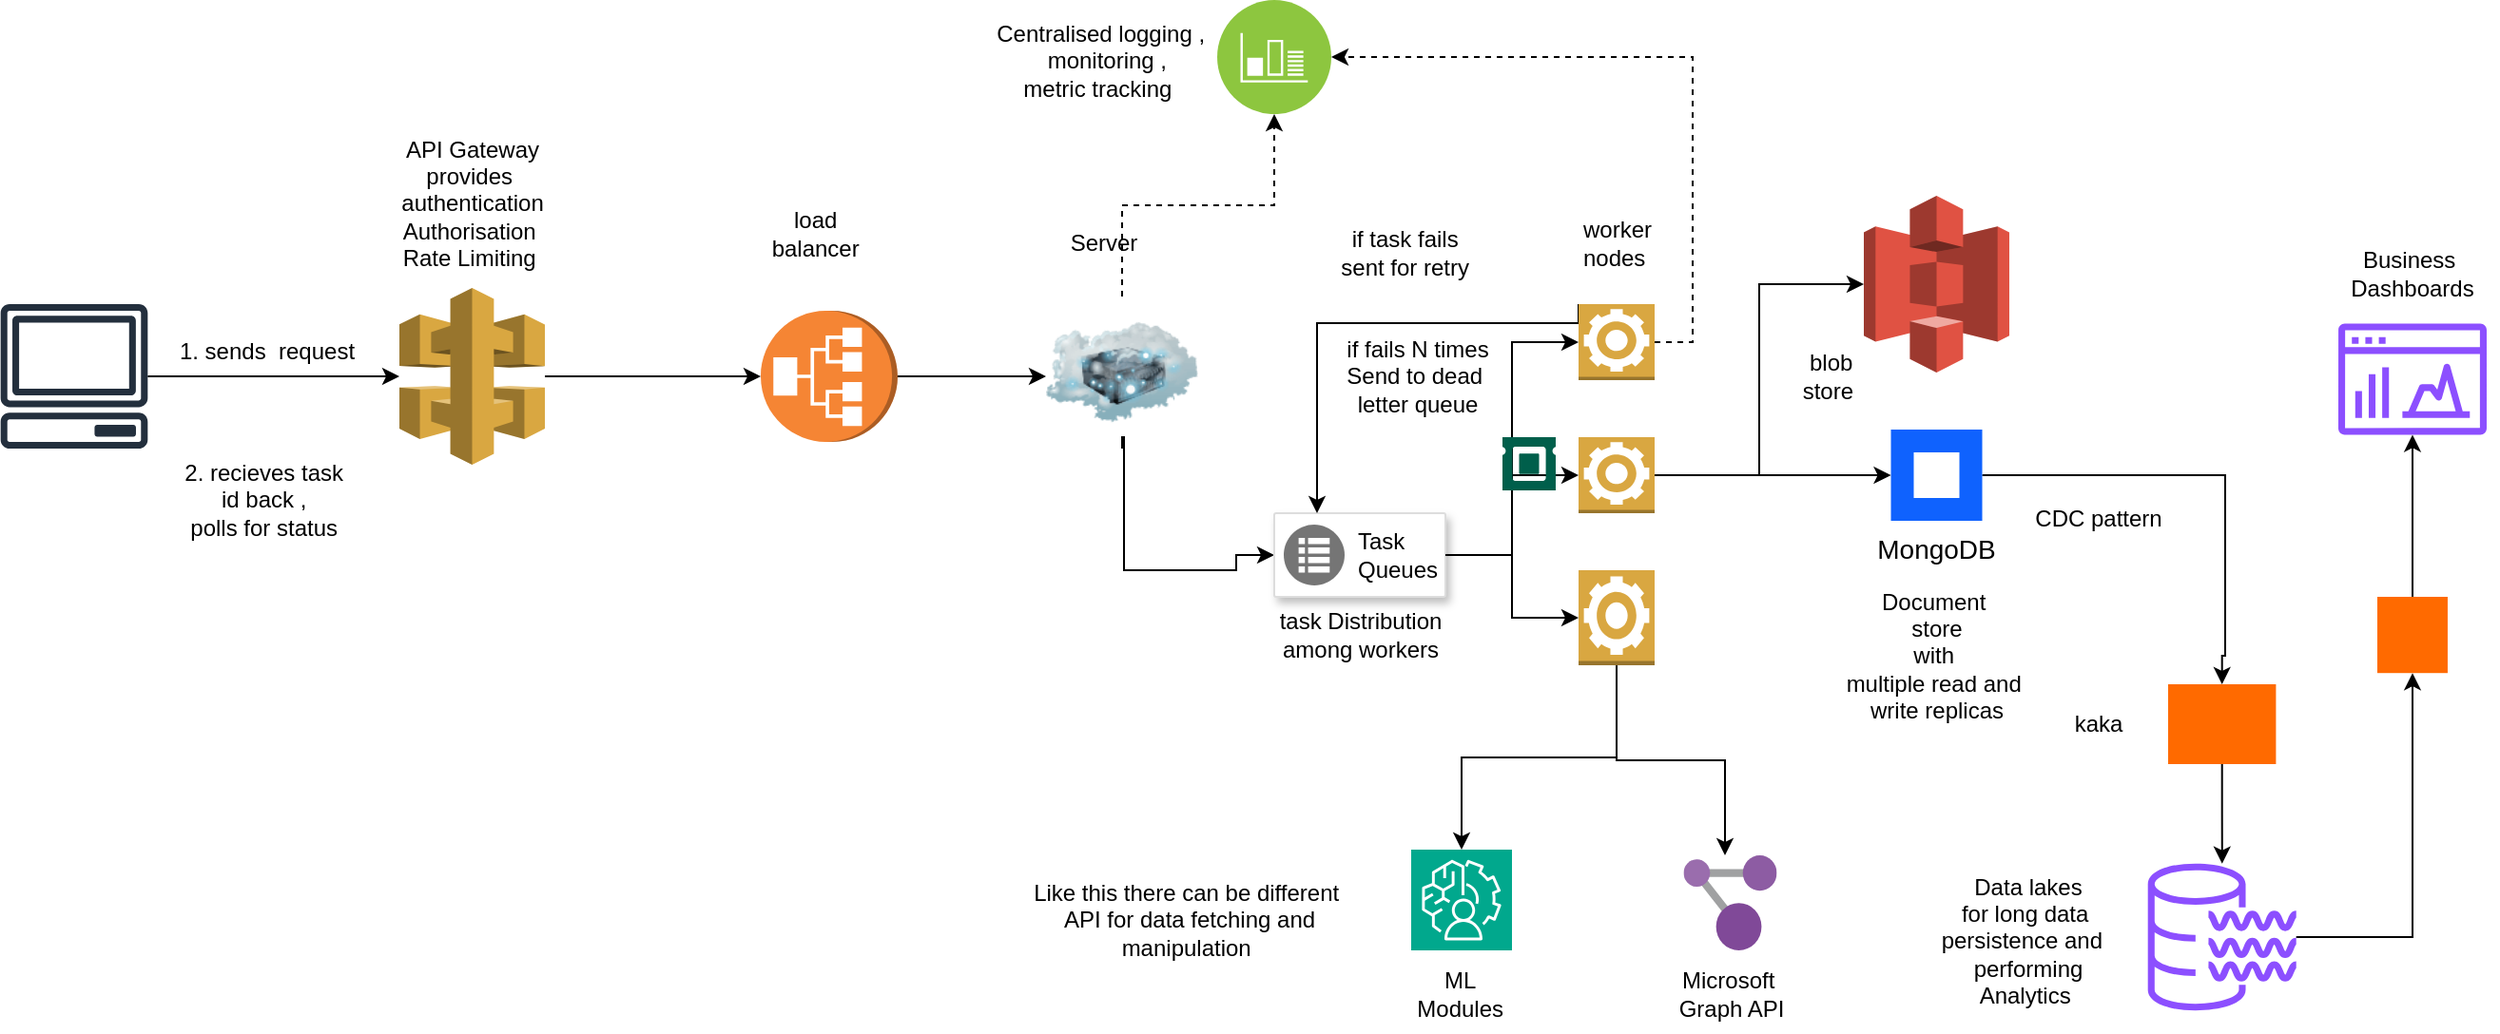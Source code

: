 <mxfile version="26.2.13">
  <diagram name="Page-1" id="xVxpuu_V1soBJb-fp25N">
    <mxGraphModel dx="1151" dy="532" grid="1" gridSize="10" guides="1" tooltips="1" connect="1" arrows="1" fold="1" page="1" pageScale="1" pageWidth="827" pageHeight="1169" math="0" shadow="0">
      <root>
        <mxCell id="0" />
        <mxCell id="1" parent="0" />
        <mxCell id="A8c8nlwpGiXMfHj1TzgM-2" style="edgeStyle=orthogonalEdgeStyle;rounded=0;orthogonalLoop=1;jettySize=auto;html=1;" edge="1" parent="1" source="A8c8nlwpGiXMfHj1TzgM-1">
          <mxGeometry relative="1" as="geometry">
            <mxPoint x="330" y="228" as="targetPoint" />
          </mxGeometry>
        </mxCell>
        <mxCell id="A8c8nlwpGiXMfHj1TzgM-1" value="" style="sketch=0;outlineConnect=0;fontColor=#232F3E;gradientColor=none;fillColor=#232F3D;strokeColor=none;dashed=0;verticalLabelPosition=bottom;verticalAlign=top;align=center;html=1;fontSize=12;fontStyle=0;aspect=fixed;pointerEvents=1;shape=mxgraph.aws4.client;" vertex="1" parent="1">
          <mxGeometry x="120" y="190" width="78" height="76" as="geometry" />
        </mxCell>
        <mxCell id="A8c8nlwpGiXMfHj1TzgM-3" value="" style="outlineConnect=0;dashed=0;verticalLabelPosition=bottom;verticalAlign=top;align=center;html=1;shape=mxgraph.aws3.api_gateway;fillColor=#D9A741;gradientColor=none;" vertex="1" parent="1">
          <mxGeometry x="330" y="181.5" width="76.5" height="93" as="geometry" />
        </mxCell>
        <mxCell id="A8c8nlwpGiXMfHj1TzgM-4" value="API Gateway&lt;br&gt;provides&amp;nbsp;&lt;div&gt;authentication&lt;/div&gt;&lt;div&gt;Authorisation&amp;nbsp;&lt;/div&gt;&lt;div&gt;Rate Limiting&amp;nbsp;&lt;/div&gt;" style="text;html=1;align=center;verticalAlign=middle;resizable=0;points=[];autosize=1;strokeColor=none;fillColor=none;" vertex="1" parent="1">
          <mxGeometry x="318.25" y="91.5" width="100" height="90" as="geometry" />
        </mxCell>
        <mxCell id="A8c8nlwpGiXMfHj1TzgM-7" style="edgeStyle=orthogonalEdgeStyle;rounded=0;orthogonalLoop=1;jettySize=auto;html=1;" edge="1" parent="1" source="A8c8nlwpGiXMfHj1TzgM-5">
          <mxGeometry relative="1" as="geometry">
            <mxPoint x="670" y="228" as="targetPoint" />
          </mxGeometry>
        </mxCell>
        <mxCell id="A8c8nlwpGiXMfHj1TzgM-5" value="" style="outlineConnect=0;dashed=0;verticalLabelPosition=bottom;verticalAlign=top;align=center;html=1;shape=mxgraph.aws3.application_load_balancer;fillColor=#F58534;gradientColor=none;direction=north;" vertex="1" parent="1">
          <mxGeometry x="520" y="193.5" width="72" height="69" as="geometry" />
        </mxCell>
        <mxCell id="A8c8nlwpGiXMfHj1TzgM-6" style="edgeStyle=orthogonalEdgeStyle;rounded=0;orthogonalLoop=1;jettySize=auto;html=1;entryX=0.5;entryY=0;entryDx=0;entryDy=0;entryPerimeter=0;" edge="1" parent="1" source="A8c8nlwpGiXMfHj1TzgM-3" target="A8c8nlwpGiXMfHj1TzgM-5">
          <mxGeometry relative="1" as="geometry" />
        </mxCell>
        <mxCell id="A8c8nlwpGiXMfHj1TzgM-11" style="edgeStyle=orthogonalEdgeStyle;rounded=0;orthogonalLoop=1;jettySize=auto;html=1;entryX=0;entryY=0.5;entryDx=0;entryDy=0;exitX=0.5;exitY=1;exitDx=0;exitDy=0;" edge="1" parent="1" source="A8c8nlwpGiXMfHj1TzgM-8" target="A8c8nlwpGiXMfHj1TzgM-15">
          <mxGeometry relative="1" as="geometry">
            <mxPoint x="710" y="70" as="targetPoint" />
            <Array as="points">
              <mxPoint x="710" y="260" />
              <mxPoint x="711" y="260" />
              <mxPoint x="711" y="330" />
              <mxPoint x="770" y="330" />
            </Array>
          </mxGeometry>
        </mxCell>
        <mxCell id="A8c8nlwpGiXMfHj1TzgM-38" style="edgeStyle=orthogonalEdgeStyle;rounded=0;orthogonalLoop=1;jettySize=auto;html=1;exitX=0.5;exitY=0;exitDx=0;exitDy=0;dashed=1;" edge="1" parent="1" source="A8c8nlwpGiXMfHj1TzgM-8" target="A8c8nlwpGiXMfHj1TzgM-39">
          <mxGeometry relative="1" as="geometry">
            <mxPoint x="760" y="70" as="targetPoint" />
          </mxGeometry>
        </mxCell>
        <mxCell id="A8c8nlwpGiXMfHj1TzgM-8" value="" style="image;html=1;image=img/lib/clip_art/networking/Cloud_Server_128x128.png" vertex="1" parent="1">
          <mxGeometry x="670" y="186" width="80" height="80" as="geometry" />
        </mxCell>
        <mxCell id="A8c8nlwpGiXMfHj1TzgM-9" value="load&amp;nbsp;&lt;div&gt;balancer&amp;nbsp;&lt;/div&gt;" style="text;html=1;align=center;verticalAlign=middle;resizable=0;points=[];autosize=1;strokeColor=none;fillColor=none;" vertex="1" parent="1">
          <mxGeometry x="515" y="133" width="70" height="40" as="geometry" />
        </mxCell>
        <mxCell id="A8c8nlwpGiXMfHj1TzgM-10" value="1. sends&amp;nbsp;&amp;nbsp;&lt;span style=&quot;background-color: transparent; color: light-dark(rgb(0, 0, 0), rgb(255, 255, 255));&quot;&gt;request&lt;/span&gt;" style="text;html=1;align=center;verticalAlign=middle;resizable=0;points=[];autosize=1;strokeColor=none;fillColor=none;" vertex="1" parent="1">
          <mxGeometry x="200" y="200" width="120" height="30" as="geometry" />
        </mxCell>
        <mxCell id="A8c8nlwpGiXMfHj1TzgM-50" style="edgeStyle=orthogonalEdgeStyle;rounded=0;orthogonalLoop=1;jettySize=auto;html=1;exitX=1;exitY=0.5;exitDx=0;exitDy=0;" edge="1" parent="1" source="A8c8nlwpGiXMfHj1TzgM-12" target="A8c8nlwpGiXMfHj1TzgM-51">
          <mxGeometry relative="1" as="geometry">
            <mxPoint x="1230" y="442" as="targetPoint" />
            <Array as="points">
              <mxPoint x="1290" y="280" />
              <mxPoint x="1290" y="375" />
            </Array>
          </mxGeometry>
        </mxCell>
        <mxCell id="A8c8nlwpGiXMfHj1TzgM-12" value="MongoDB" style="shape=rect;fillColor=#0F62FE;aspect=fixed;resizable=0;labelPosition=center;verticalLabelPosition=bottom;align=center;verticalAlign=top;strokeColor=none;fontSize=14;" vertex="1" parent="1">
          <mxGeometry x="1114.25" y="256" width="48" height="48" as="geometry" />
        </mxCell>
        <mxCell id="A8c8nlwpGiXMfHj1TzgM-13" value="" style="fillColor=#ffffff;strokeColor=none;dashed=0;outlineConnect=0;html=1;labelPosition=center;verticalLabelPosition=bottom;verticalAlign=top;part=1;movable=0;resizable=0;rotatable=0;shape=mxgraph.ibm_cloud.database--mongodb" vertex="1" parent="A8c8nlwpGiXMfHj1TzgM-12">
          <mxGeometry width="24" height="24" relative="1" as="geometry">
            <mxPoint x="12" y="12" as="offset" />
          </mxGeometry>
        </mxCell>
        <mxCell id="A8c8nlwpGiXMfHj1TzgM-14" value="2. recieves task&amp;nbsp;&lt;div&gt;id back ,&amp;nbsp;&lt;/div&gt;&lt;div&gt;polls for status&amp;nbsp;&lt;/div&gt;" style="text;html=1;align=center;verticalAlign=middle;resizable=0;points=[];autosize=1;strokeColor=none;fillColor=none;" vertex="1" parent="1">
          <mxGeometry x="205" y="262.5" width="110" height="60" as="geometry" />
        </mxCell>
        <mxCell id="A8c8nlwpGiXMfHj1TzgM-20" style="edgeStyle=orthogonalEdgeStyle;rounded=0;orthogonalLoop=1;jettySize=auto;html=1;exitX=1;exitY=0.5;exitDx=0;exitDy=0;entryX=0;entryY=0.5;entryDx=0;entryDy=0;entryPerimeter=0;" edge="1" parent="1" source="A8c8nlwpGiXMfHj1TzgM-15" target="A8c8nlwpGiXMfHj1TzgM-21">
          <mxGeometry relative="1" as="geometry">
            <mxPoint x="930" y="280" as="targetPoint" />
          </mxGeometry>
        </mxCell>
        <mxCell id="A8c8nlwpGiXMfHj1TzgM-23" style="edgeStyle=orthogonalEdgeStyle;rounded=0;orthogonalLoop=1;jettySize=auto;html=1;exitX=1;exitY=0.5;exitDx=0;exitDy=0;" edge="1" parent="1" source="A8c8nlwpGiXMfHj1TzgM-15" target="A8c8nlwpGiXMfHj1TzgM-22">
          <mxGeometry relative="1" as="geometry" />
        </mxCell>
        <mxCell id="A8c8nlwpGiXMfHj1TzgM-15" value="" style="strokeColor=#dddddd;shadow=1;strokeWidth=1;rounded=1;absoluteArcSize=1;arcSize=2;" vertex="1" parent="1">
          <mxGeometry x="790" y="300" width="90" height="44" as="geometry" />
        </mxCell>
        <mxCell id="A8c8nlwpGiXMfHj1TzgM-16" value="Task&#xa;Queues" style="sketch=0;dashed=0;connectable=0;html=1;fillColor=#757575;strokeColor=none;shape=mxgraph.gcp2.task_queues;part=1;labelPosition=right;verticalLabelPosition=middle;align=left;verticalAlign=middle;spacingLeft=5;fontSize=12;" vertex="1" parent="A8c8nlwpGiXMfHj1TzgM-15">
          <mxGeometry y="0.5" width="32" height="32" relative="1" as="geometry">
            <mxPoint x="5" y="-16" as="offset" />
          </mxGeometry>
        </mxCell>
        <mxCell id="A8c8nlwpGiXMfHj1TzgM-17" value="Server" style="text;html=1;align=center;verticalAlign=middle;resizable=0;points=[];autosize=1;strokeColor=none;fillColor=none;" vertex="1" parent="1">
          <mxGeometry x="670" y="143" width="60" height="30" as="geometry" />
        </mxCell>
        <mxCell id="A8c8nlwpGiXMfHj1TzgM-25" style="edgeStyle=orthogonalEdgeStyle;rounded=0;orthogonalLoop=1;jettySize=auto;html=1;exitX=0;exitY=0;exitDx=0;exitDy=0;exitPerimeter=0;entryX=0.25;entryY=0;entryDx=0;entryDy=0;" edge="1" parent="1" source="A8c8nlwpGiXMfHj1TzgM-18" target="A8c8nlwpGiXMfHj1TzgM-15">
          <mxGeometry relative="1" as="geometry">
            <Array as="points">
              <mxPoint x="950" y="200" />
              <mxPoint x="813" y="200" />
            </Array>
          </mxGeometry>
        </mxCell>
        <mxCell id="A8c8nlwpGiXMfHj1TzgM-18" value="" style="outlineConnect=0;dashed=0;verticalLabelPosition=bottom;verticalAlign=top;align=center;html=1;shape=mxgraph.aws3.worker;fillColor=#D9A741;gradientColor=none;" vertex="1" parent="1">
          <mxGeometry x="950" y="190" width="40" height="40" as="geometry" />
        </mxCell>
        <mxCell id="A8c8nlwpGiXMfHj1TzgM-19" style="edgeStyle=orthogonalEdgeStyle;rounded=0;orthogonalLoop=1;jettySize=auto;html=1;exitX=1;exitY=0.5;exitDx=0;exitDy=0;entryX=0;entryY=0.5;entryDx=0;entryDy=0;entryPerimeter=0;" edge="1" parent="1" source="A8c8nlwpGiXMfHj1TzgM-15" target="A8c8nlwpGiXMfHj1TzgM-18">
          <mxGeometry relative="1" as="geometry" />
        </mxCell>
        <mxCell id="A8c8nlwpGiXMfHj1TzgM-33" style="edgeStyle=orthogonalEdgeStyle;rounded=0;orthogonalLoop=1;jettySize=auto;html=1;exitX=1;exitY=0.5;exitDx=0;exitDy=0;exitPerimeter=0;entryX=0;entryY=0.5;entryDx=0;entryDy=0;" edge="1" parent="1" source="A8c8nlwpGiXMfHj1TzgM-21" target="A8c8nlwpGiXMfHj1TzgM-12">
          <mxGeometry relative="1" as="geometry" />
        </mxCell>
        <mxCell id="A8c8nlwpGiXMfHj1TzgM-21" value="" style="outlineConnect=0;dashed=0;verticalLabelPosition=bottom;verticalAlign=top;align=center;html=1;shape=mxgraph.aws3.worker;fillColor=#D9A741;gradientColor=none;" vertex="1" parent="1">
          <mxGeometry x="950" y="260" width="40" height="40" as="geometry" />
        </mxCell>
        <mxCell id="A8c8nlwpGiXMfHj1TzgM-22" value="" style="outlineConnect=0;dashed=0;verticalLabelPosition=bottom;verticalAlign=top;align=center;html=1;shape=mxgraph.aws3.worker;fillColor=#D9A741;gradientColor=none;" vertex="1" parent="1">
          <mxGeometry x="950" y="330" width="40" height="50" as="geometry" />
        </mxCell>
        <mxCell id="A8c8nlwpGiXMfHj1TzgM-24" value="worker &lt;br&gt;nodes&amp;nbsp;" style="text;html=1;align=center;verticalAlign=middle;resizable=0;points=[];autosize=1;strokeColor=none;fillColor=none;" vertex="1" parent="1">
          <mxGeometry x="940" y="138" width="60" height="40" as="geometry" />
        </mxCell>
        <mxCell id="A8c8nlwpGiXMfHj1TzgM-26" value="task Distribution&lt;div&gt;&amp;nbsp;among workers&amp;nbsp;&lt;/div&gt;" style="text;html=1;align=center;verticalAlign=middle;resizable=0;points=[];autosize=1;strokeColor=none;fillColor=none;" vertex="1" parent="1">
          <mxGeometry x="780" y="344" width="110" height="40" as="geometry" />
        </mxCell>
        <mxCell id="A8c8nlwpGiXMfHj1TzgM-27" value="if task fails&amp;nbsp;&lt;br&gt;sent for retry&amp;nbsp;" style="text;html=1;align=center;verticalAlign=middle;resizable=0;points=[];autosize=1;strokeColor=none;fillColor=none;" vertex="1" parent="1">
          <mxGeometry x="815" y="143" width="90" height="40" as="geometry" />
        </mxCell>
        <mxCell id="A8c8nlwpGiXMfHj1TzgM-28" value="if fails N times&lt;br&gt;Send to dead&amp;nbsp;&lt;div&gt;letter queue&lt;/div&gt;" style="text;html=1;align=center;verticalAlign=middle;resizable=0;points=[];autosize=1;strokeColor=none;fillColor=none;" vertex="1" parent="1">
          <mxGeometry x="815" y="198" width="100" height="60" as="geometry" />
        </mxCell>
        <mxCell id="A8c8nlwpGiXMfHj1TzgM-29" value="" style="outlineConnect=0;dashed=0;verticalLabelPosition=bottom;verticalAlign=top;align=center;html=1;shape=mxgraph.aws3.s3;fillColor=#E05243;gradientColor=none;" vertex="1" parent="1">
          <mxGeometry x="1100" y="133" width="76.5" height="93" as="geometry" />
        </mxCell>
        <mxCell id="A8c8nlwpGiXMfHj1TzgM-32" style="edgeStyle=orthogonalEdgeStyle;rounded=0;orthogonalLoop=1;jettySize=auto;html=1;exitX=1;exitY=0.5;exitDx=0;exitDy=0;exitPerimeter=0;entryX=0;entryY=0.5;entryDx=0;entryDy=0;entryPerimeter=0;" edge="1" parent="1" source="A8c8nlwpGiXMfHj1TzgM-21" target="A8c8nlwpGiXMfHj1TzgM-29">
          <mxGeometry relative="1" as="geometry" />
        </mxCell>
        <mxCell id="A8c8nlwpGiXMfHj1TzgM-35" value="Document&amp;nbsp;&lt;div&gt;store&lt;br&gt;with&amp;nbsp;&lt;/div&gt;&lt;div&gt;multiple read and&amp;nbsp;&lt;/div&gt;&lt;div&gt;write replicas&lt;/div&gt;" style="text;html=1;align=center;verticalAlign=middle;resizable=0;points=[];autosize=1;strokeColor=none;fillColor=none;" vertex="1" parent="1">
          <mxGeometry x="1078.25" y="330" width="120" height="90" as="geometry" />
        </mxCell>
        <mxCell id="A8c8nlwpGiXMfHj1TzgM-36" value="blob&amp;nbsp;&lt;div&gt;store&lt;span style=&quot;background-color: transparent; color: light-dark(rgb(0, 0, 0), rgb(255, 255, 255));&quot;&gt;&amp;nbsp;&amp;nbsp;&lt;/span&gt;&lt;/div&gt;" style="text;html=1;align=center;verticalAlign=middle;resizable=0;points=[];autosize=1;strokeColor=none;fillColor=none;" vertex="1" parent="1">
          <mxGeometry x="1054.25" y="208" width="60" height="40" as="geometry" />
        </mxCell>
        <mxCell id="A8c8nlwpGiXMfHj1TzgM-39" value="" style="image;aspect=fixed;perimeter=ellipsePerimeter;html=1;align=center;shadow=0;dashed=0;fontColor=#4277BB;labelBackgroundColor=default;fontSize=12;spacingTop=3;image=img/lib/ibm/infrastructure/monitoring_logging.svg;" vertex="1" parent="1">
          <mxGeometry x="760" y="30" width="60" height="60" as="geometry" />
        </mxCell>
        <mxCell id="A8c8nlwpGiXMfHj1TzgM-40" value="Centralised logging ,&amp;nbsp;&lt;div&gt;&lt;span style=&quot;background-color: transparent; color: light-dark(rgb(0, 0, 0), rgb(255, 255, 255));&quot;&gt;&amp;nbsp;monitoring ,&lt;/span&gt;&lt;div&gt;&lt;span style=&quot;background-color: transparent; color: light-dark(rgb(0, 0, 0), rgb(255, 255, 255));&quot;&gt;&amp;nbsp;metric tracking&amp;nbsp; &amp;nbsp;&lt;/span&gt;&lt;/div&gt;&lt;/div&gt;" style="text;html=1;align=center;verticalAlign=middle;resizable=0;points=[];autosize=1;strokeColor=none;fillColor=none;" vertex="1" parent="1">
          <mxGeometry x="630" y="31.5" width="140" height="60" as="geometry" />
        </mxCell>
        <mxCell id="A8c8nlwpGiXMfHj1TzgM-41" style="edgeStyle=orthogonalEdgeStyle;rounded=0;orthogonalLoop=1;jettySize=auto;html=1;exitX=1;exitY=0.5;exitDx=0;exitDy=0;dashed=1;exitPerimeter=0;entryX=1;entryY=0.5;entryDx=0;entryDy=0;" edge="1" parent="1" source="A8c8nlwpGiXMfHj1TzgM-18" target="A8c8nlwpGiXMfHj1TzgM-39">
          <mxGeometry relative="1" as="geometry">
            <mxPoint x="1020" y="20" as="targetPoint" />
            <mxPoint x="940" y="116" as="sourcePoint" />
          </mxGeometry>
        </mxCell>
        <mxCell id="A8c8nlwpGiXMfHj1TzgM-43" value="" style="image;sketch=0;aspect=fixed;html=1;points=[];align=center;fontSize=12;image=img/lib/mscae/Resource_Graph_Explorer.svg;" vertex="1" parent="1">
          <mxGeometry x="1005.25" y="480" width="49" height="50" as="geometry" />
        </mxCell>
        <mxCell id="A8c8nlwpGiXMfHj1TzgM-44" style="edgeStyle=orthogonalEdgeStyle;rounded=0;orthogonalLoop=1;jettySize=auto;html=1;exitX=0.5;exitY=1;exitDx=0;exitDy=0;exitPerimeter=0;entryX=0.444;entryY=0;entryDx=0;entryDy=0;entryPerimeter=0;" edge="1" parent="1" source="A8c8nlwpGiXMfHj1TzgM-22" target="A8c8nlwpGiXMfHj1TzgM-43">
          <mxGeometry relative="1" as="geometry" />
        </mxCell>
        <mxCell id="A8c8nlwpGiXMfHj1TzgM-45" value="Microsoft&amp;nbsp;&lt;br&gt;Graph API" style="text;html=1;align=center;verticalAlign=middle;resizable=0;points=[];autosize=1;strokeColor=none;fillColor=none;" vertex="1" parent="1">
          <mxGeometry x="990" y="533" width="80" height="40" as="geometry" />
        </mxCell>
        <mxCell id="A8c8nlwpGiXMfHj1TzgM-46" value="" style="sketch=0;pointerEvents=1;shadow=0;dashed=0;html=1;strokeColor=none;fillColor=#005F4B;labelPosition=center;verticalLabelPosition=bottom;verticalAlign=top;align=center;outlineConnect=0;shape=mxgraph.veeam2.cpu;" vertex="1" parent="1">
          <mxGeometry x="910" y="260" width="28.0" height="28.0" as="geometry" />
        </mxCell>
        <mxCell id="A8c8nlwpGiXMfHj1TzgM-47" value="" style="sketch=0;points=[[0,0,0],[0.25,0,0],[0.5,0,0],[0.75,0,0],[1,0,0],[0,1,0],[0.25,1,0],[0.5,1,0],[0.75,1,0],[1,1,0],[0,0.25,0],[0,0.5,0],[0,0.75,0],[1,0.25,0],[1,0.5,0],[1,0.75,0]];outlineConnect=0;fontColor=#232F3E;fillColor=#01A88D;strokeColor=#ffffff;dashed=0;verticalLabelPosition=bottom;verticalAlign=top;align=center;html=1;fontSize=12;fontStyle=0;aspect=fixed;shape=mxgraph.aws4.resourceIcon;resIcon=mxgraph.aws4.augmented_ai;" vertex="1" parent="1">
          <mxGeometry x="862" y="477" width="53" height="53" as="geometry" />
        </mxCell>
        <mxCell id="A8c8nlwpGiXMfHj1TzgM-48" style="edgeStyle=orthogonalEdgeStyle;rounded=0;orthogonalLoop=1;jettySize=auto;html=1;exitX=0.5;exitY=1;exitDx=0;exitDy=0;exitPerimeter=0;entryX=0.5;entryY=0;entryDx=0;entryDy=0;entryPerimeter=0;" edge="1" parent="1" source="A8c8nlwpGiXMfHj1TzgM-22" target="A8c8nlwpGiXMfHj1TzgM-47">
          <mxGeometry relative="1" as="geometry" />
        </mxCell>
        <mxCell id="A8c8nlwpGiXMfHj1TzgM-49" value="ML&amp;nbsp;&lt;div&gt;Modules&amp;nbsp;&lt;/div&gt;" style="text;html=1;align=center;verticalAlign=middle;resizable=0;points=[];autosize=1;strokeColor=none;fillColor=none;" vertex="1" parent="1">
          <mxGeometry x="853.5" y="533" width="70" height="40" as="geometry" />
        </mxCell>
        <mxCell id="A8c8nlwpGiXMfHj1TzgM-52" style="edgeStyle=orthogonalEdgeStyle;rounded=0;orthogonalLoop=1;jettySize=auto;html=1;" edge="1" parent="1" source="A8c8nlwpGiXMfHj1TzgM-51" target="A8c8nlwpGiXMfHj1TzgM-53">
          <mxGeometry relative="1" as="geometry">
            <mxPoint x="1258.35" y="470" as="targetPoint" />
          </mxGeometry>
        </mxCell>
        <mxCell id="A8c8nlwpGiXMfHj1TzgM-51" value="" style="points=[];aspect=fixed;html=1;align=center;shadow=0;dashed=0;fillColor=#FF6A00;strokeColor=none;shape=mxgraph.alibaba_cloud.kafka;" vertex="1" parent="1">
          <mxGeometry x="1260" y="390" width="56.7" height="42" as="geometry" />
        </mxCell>
        <mxCell id="A8c8nlwpGiXMfHj1TzgM-58" style="edgeStyle=orthogonalEdgeStyle;rounded=0;orthogonalLoop=1;jettySize=auto;html=1;" edge="1" parent="1" source="A8c8nlwpGiXMfHj1TzgM-53" target="A8c8nlwpGiXMfHj1TzgM-59">
          <mxGeometry relative="1" as="geometry">
            <mxPoint x="1360" y="250" as="targetPoint" />
          </mxGeometry>
        </mxCell>
        <mxCell id="A8c8nlwpGiXMfHj1TzgM-53" value="" style="sketch=0;outlineConnect=0;fontColor=#232F3E;gradientColor=none;fillColor=#8C4FFF;strokeColor=none;dashed=0;verticalLabelPosition=bottom;verticalAlign=top;align=center;html=1;fontSize=12;fontStyle=0;aspect=fixed;pointerEvents=1;shape=mxgraph.aws4.data_lake_resource_icon;" vertex="1" parent="1">
          <mxGeometry x="1249.35" y="484" width="78" height="78" as="geometry" />
        </mxCell>
        <mxCell id="A8c8nlwpGiXMfHj1TzgM-54" value="Data l&lt;span style=&quot;background-color: transparent; color: light-dark(rgb(0, 0, 0), rgb(255, 255, 255));&quot;&gt;akes&lt;/span&gt;&lt;div&gt;for long data&amp;nbsp;&lt;/div&gt;&lt;div&gt;&lt;span style=&quot;background-color: transparent; color: light-dark(rgb(0, 0, 0), rgb(255, 255, 255));&quot;&gt;persistence and&amp;nbsp;&amp;nbsp;&lt;/span&gt;&lt;/div&gt;&lt;div&gt;&lt;span style=&quot;background-color: transparent; color: light-dark(rgb(0, 0, 0), rgb(255, 255, 255));&quot;&gt;performing&lt;/span&gt;&lt;/div&gt;&lt;div&gt;Analytics&amp;nbsp;&lt;/div&gt;" style="text;html=1;align=center;verticalAlign=middle;resizable=0;points=[];autosize=1;strokeColor=none;fillColor=none;" vertex="1" parent="1">
          <mxGeometry x="1131" y="480" width="110" height="90" as="geometry" />
        </mxCell>
        <mxCell id="A8c8nlwpGiXMfHj1TzgM-55" value="CDC pattern" style="text;html=1;align=center;verticalAlign=middle;resizable=0;points=[];autosize=1;strokeColor=none;fillColor=none;" vertex="1" parent="1">
          <mxGeometry x="1178.25" y="288" width="90" height="30" as="geometry" />
        </mxCell>
        <mxCell id="A8c8nlwpGiXMfHj1TzgM-56" value="kaka" style="text;html=1;align=center;verticalAlign=middle;resizable=0;points=[];autosize=1;strokeColor=none;fillColor=none;" vertex="1" parent="1">
          <mxGeometry x="1198.25" y="396" width="50" height="30" as="geometry" />
        </mxCell>
        <mxCell id="A8c8nlwpGiXMfHj1TzgM-57" value="Like this there can be different&amp;nbsp;&lt;div&gt;&amp;nbsp;API for data fetching and&amp;nbsp;&lt;/div&gt;&lt;div&gt;manipulation&amp;nbsp;&lt;/div&gt;" style="text;html=1;align=center;verticalAlign=middle;resizable=0;points=[];autosize=1;strokeColor=none;fillColor=none;" vertex="1" parent="1">
          <mxGeometry x="650" y="484" width="190" height="60" as="geometry" />
        </mxCell>
        <mxCell id="A8c8nlwpGiXMfHj1TzgM-61" style="edgeStyle=orthogonalEdgeStyle;rounded=0;orthogonalLoop=1;jettySize=auto;html=1;" edge="1" parent="1" source="A8c8nlwpGiXMfHj1TzgM-59" target="A8c8nlwpGiXMfHj1TzgM-60">
          <mxGeometry relative="1" as="geometry" />
        </mxCell>
        <mxCell id="A8c8nlwpGiXMfHj1TzgM-59" value="" style="points=[];aspect=fixed;html=1;align=center;shadow=0;dashed=0;fillColor=#FF6A00;strokeColor=none;shape=mxgraph.alibaba_cloud.spark_data_insights;" vertex="1" parent="1">
          <mxGeometry x="1370" y="344" width="36.98" height="40.1" as="geometry" />
        </mxCell>
        <mxCell id="A8c8nlwpGiXMfHj1TzgM-60" value="" style="sketch=0;outlineConnect=0;fontColor=#232F3E;gradientColor=none;fillColor=#8C4FFF;strokeColor=none;dashed=0;verticalLabelPosition=bottom;verticalAlign=top;align=center;html=1;fontSize=12;fontStyle=0;aspect=fixed;pointerEvents=1;shape=mxgraph.aws4.opensearch_dashboards;" vertex="1" parent="1">
          <mxGeometry x="1349.49" y="200" width="78" height="59" as="geometry" />
        </mxCell>
        <mxCell id="A8c8nlwpGiXMfHj1TzgM-62" value="Business&amp;nbsp;&lt;div&gt;Dashboards&lt;/div&gt;" style="text;html=1;align=center;verticalAlign=middle;resizable=0;points=[];autosize=1;strokeColor=none;fillColor=none;" vertex="1" parent="1">
          <mxGeometry x="1343.49" y="153.5" width="90" height="40" as="geometry" />
        </mxCell>
      </root>
    </mxGraphModel>
  </diagram>
</mxfile>
